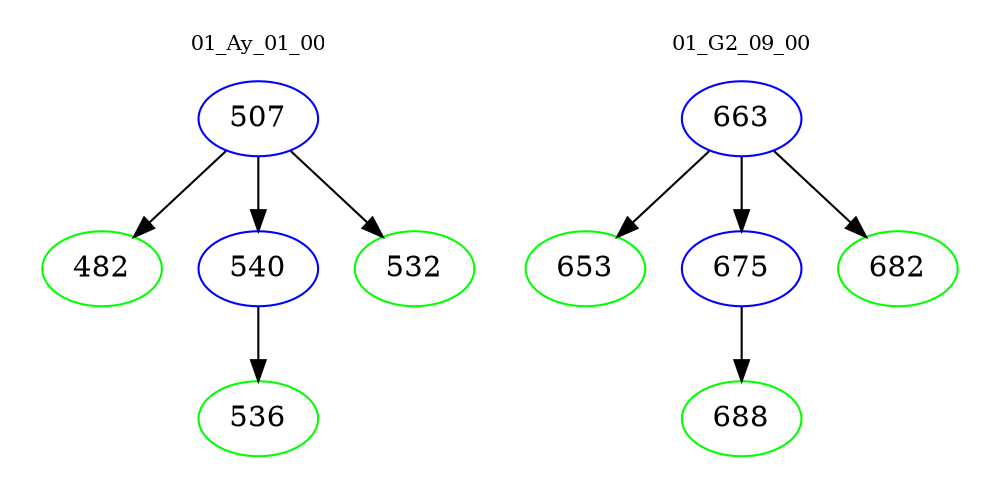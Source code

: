 digraph{
subgraph cluster_0 {
color = white
label = "01_Ay_01_00";
fontsize=10;
T0_507 [label="507", color="blue"]
T0_507 -> T0_482 [color="black"]
T0_482 [label="482", color="green"]
T0_507 -> T0_540 [color="black"]
T0_540 [label="540", color="blue"]
T0_540 -> T0_536 [color="black"]
T0_536 [label="536", color="green"]
T0_507 -> T0_532 [color="black"]
T0_532 [label="532", color="green"]
}
subgraph cluster_1 {
color = white
label = "01_G2_09_00";
fontsize=10;
T1_663 [label="663", color="blue"]
T1_663 -> T1_653 [color="black"]
T1_653 [label="653", color="green"]
T1_663 -> T1_675 [color="black"]
T1_675 [label="675", color="blue"]
T1_675 -> T1_688 [color="black"]
T1_688 [label="688", color="green"]
T1_663 -> T1_682 [color="black"]
T1_682 [label="682", color="green"]
}
}
